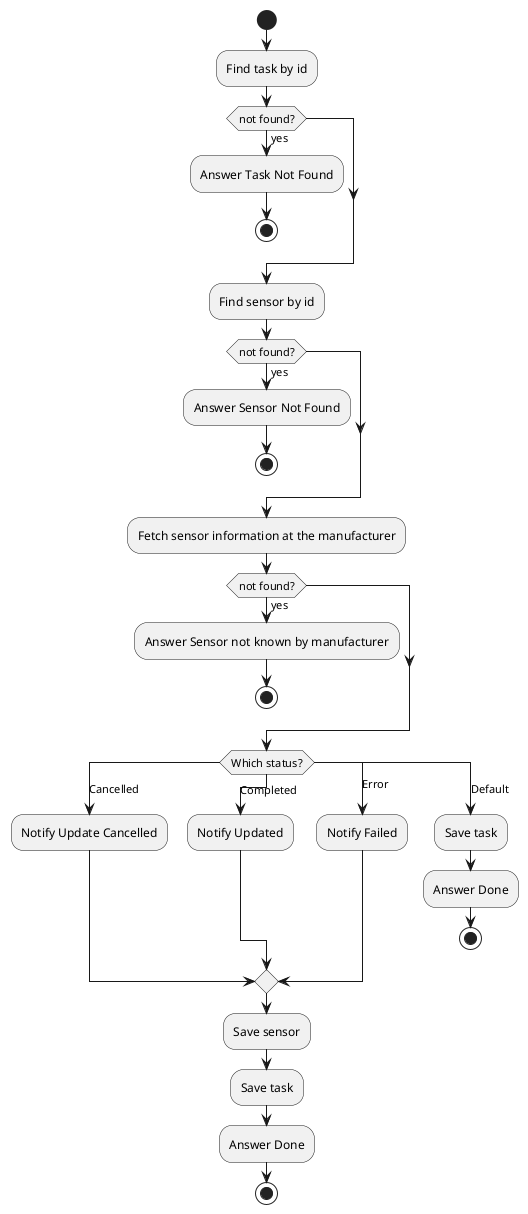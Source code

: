 @startuml

start

:Find task by id;

if (not found?) then (yes)
  :Answer Task Not Found;
  stop
endif

:Find sensor by id;

if (not found?) then (yes)
  :Answer Sensor Not Found;
  stop
endif

:Fetch sensor information at the manufacturer;

if (not found?) then (yes)
  :Answer Sensor not known by manufacturer;
  stop
endif

switch (Which status?)

case (Cancelled)
  :Notify Update Cancelled;

case (Completed)
  :Notify Updated;

case (Error)
  :Notify Failed;

case (Default)
   :Save task;
   :Answer Done;
   stop

endswitch

:Save sensor;
:Save task;
:Answer Done;
stop
@enduml